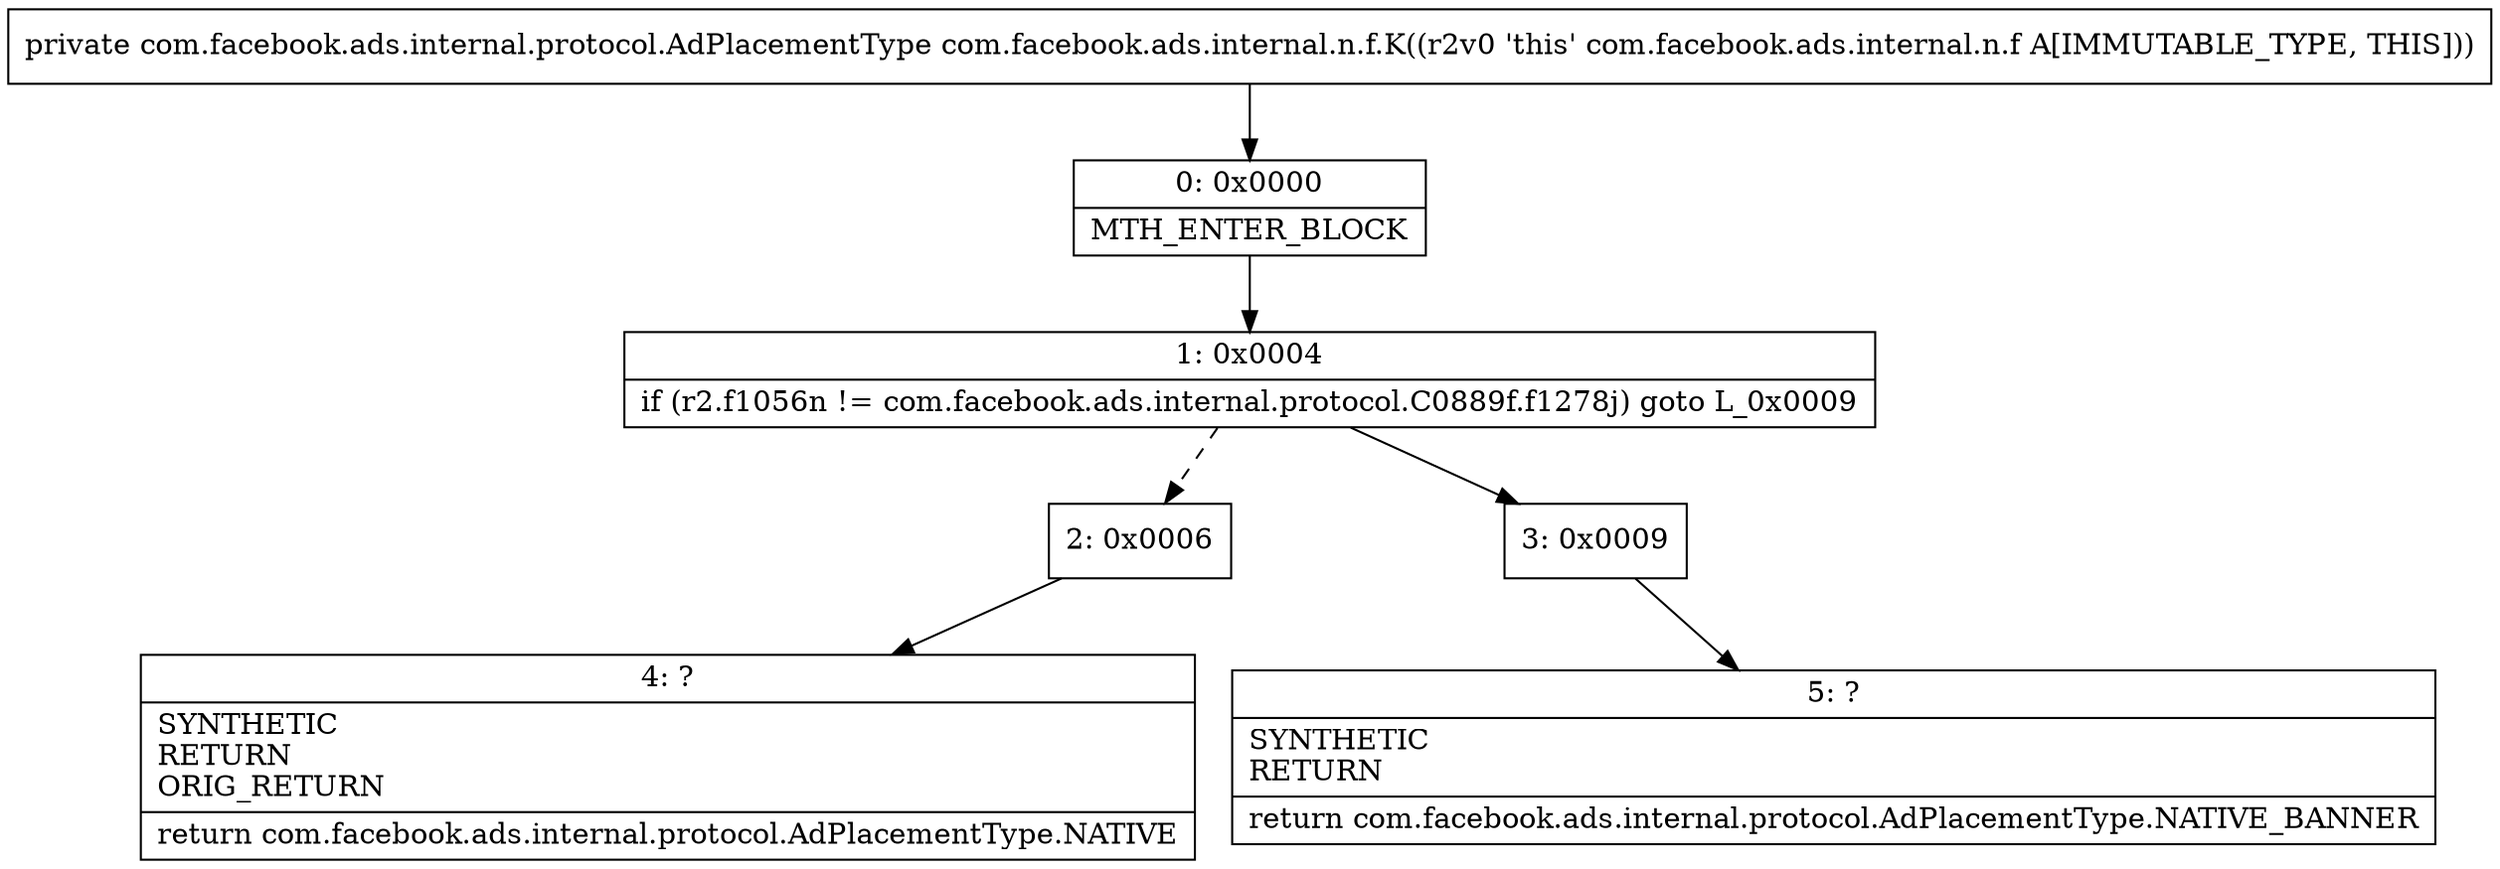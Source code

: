 digraph "CFG forcom.facebook.ads.internal.n.f.K()Lcom\/facebook\/ads\/internal\/protocol\/AdPlacementType;" {
Node_0 [shape=record,label="{0\:\ 0x0000|MTH_ENTER_BLOCK\l}"];
Node_1 [shape=record,label="{1\:\ 0x0004|if (r2.f1056n != com.facebook.ads.internal.protocol.C0889f.f1278j) goto L_0x0009\l}"];
Node_2 [shape=record,label="{2\:\ 0x0006}"];
Node_3 [shape=record,label="{3\:\ 0x0009}"];
Node_4 [shape=record,label="{4\:\ ?|SYNTHETIC\lRETURN\lORIG_RETURN\l|return com.facebook.ads.internal.protocol.AdPlacementType.NATIVE\l}"];
Node_5 [shape=record,label="{5\:\ ?|SYNTHETIC\lRETURN\l|return com.facebook.ads.internal.protocol.AdPlacementType.NATIVE_BANNER\l}"];
MethodNode[shape=record,label="{private com.facebook.ads.internal.protocol.AdPlacementType com.facebook.ads.internal.n.f.K((r2v0 'this' com.facebook.ads.internal.n.f A[IMMUTABLE_TYPE, THIS])) }"];
MethodNode -> Node_0;
Node_0 -> Node_1;
Node_1 -> Node_2[style=dashed];
Node_1 -> Node_3;
Node_2 -> Node_4;
Node_3 -> Node_5;
}

